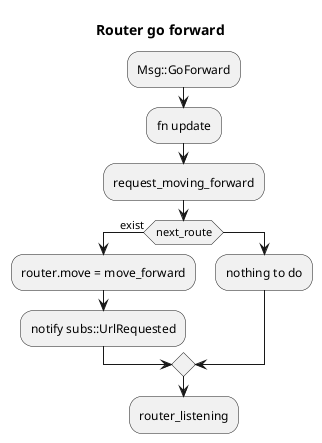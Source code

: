 @startuml

title Router go forward

:Msg::GoForward;

:fn update;

:request_moving_forward;

if(next_route) then (exist)
    :router.move = move_forward;
    :notify subs::UrlRequested;
else
:nothing to do;
endif
:router_listening;
@enduml

